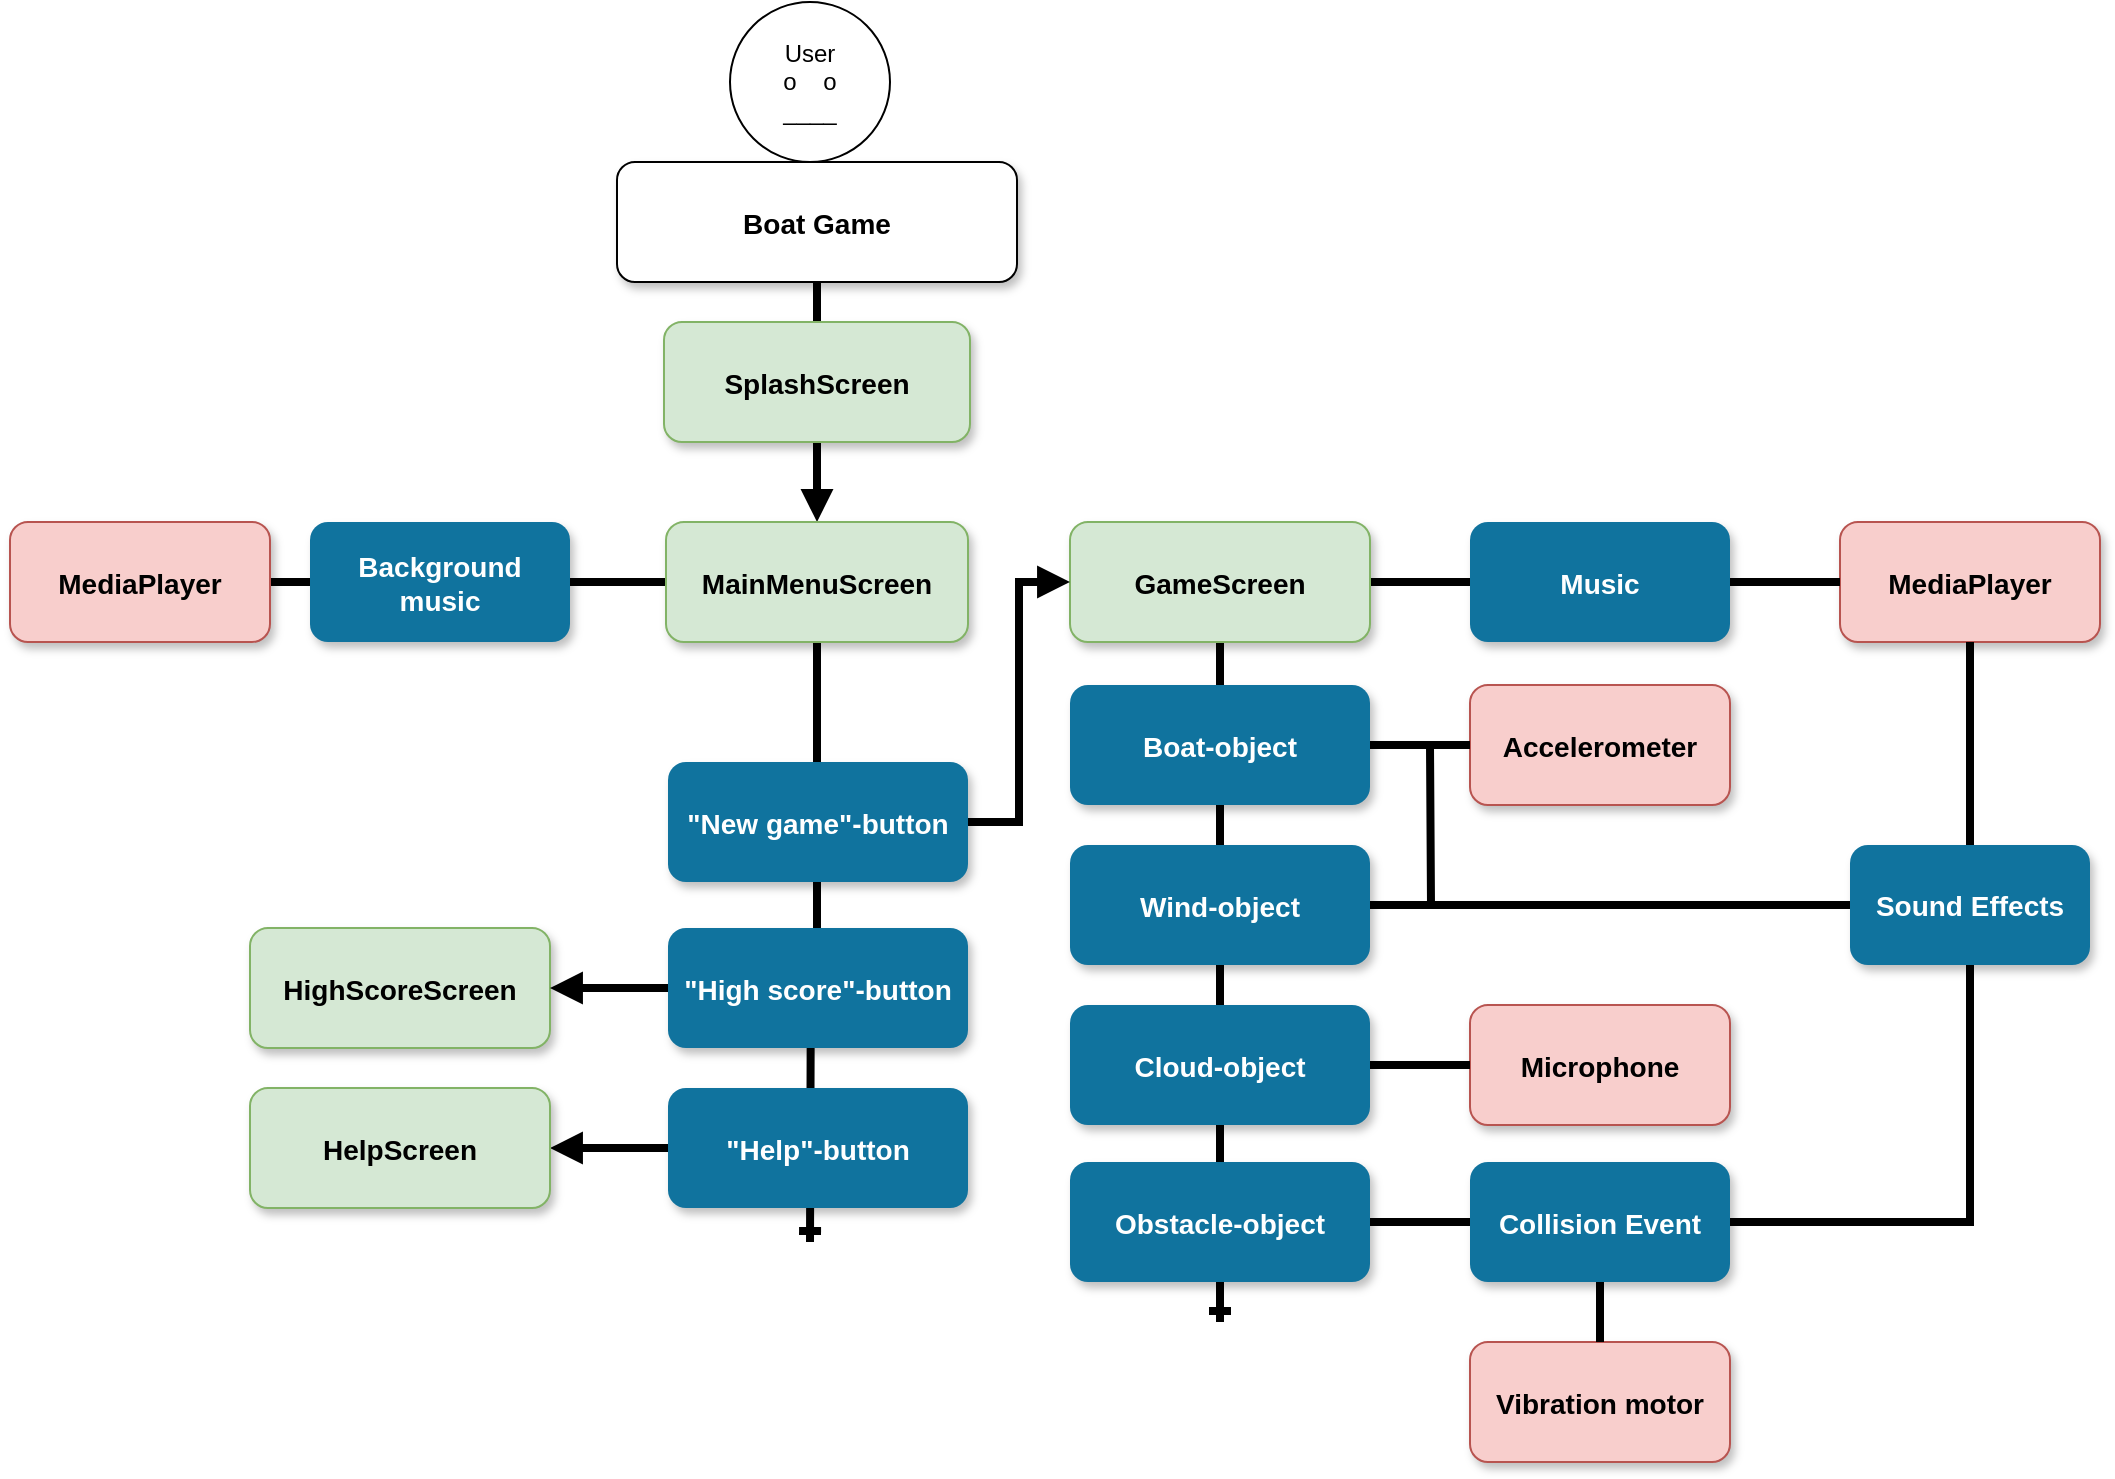 <mxfile version="14.7.6" type="github">
  <diagram name="Page-1" id="97916047-d0de-89f5-080d-49f4d83e522f">
    <mxGraphModel dx="1166" dy="782" grid="1" gridSize="10" guides="1" tooltips="1" connect="1" arrows="1" fold="1" page="1" pageScale="1.5" pageWidth="1169" pageHeight="827" background="#ffffff" math="0" shadow="0">
      <root>
        <mxCell id="0" />
        <mxCell id="1" parent="0" />
        <mxCell id="8lZQhX_pppA29eRnyldA-48" style="edgeStyle=orthogonalEdgeStyle;rounded=0;orthogonalLoop=1;jettySize=auto;html=1;startArrow=none;startFill=0;endArrow=block;endFill=1;strokeColor=#000000;strokeWidth=4;" parent="1" source="2" target="8" edge="1">
          <mxGeometry relative="1" as="geometry" />
        </mxCell>
        <mxCell id="2" value="Boat Game" style="rounded=1;shadow=1;fontStyle=1;fontSize=14;" parent="1" vertex="1">
          <mxGeometry x="683.5" y="290" width="200" height="60" as="geometry" />
        </mxCell>
        <mxCell id="FlzDdTIYDwTQuT3IRI-G-64" style="edgeStyle=orthogonalEdgeStyle;rounded=0;orthogonalLoop=1;jettySize=auto;html=1;endArrow=none;endFill=0;strokeWidth=4;" parent="1" source="8" target="FlzDdTIYDwTQuT3IRI-G-63" edge="1">
          <mxGeometry relative="1" as="geometry" />
        </mxCell>
        <mxCell id="jqsr4mylxPur5wkSGg6a-51" style="edgeStyle=orthogonalEdgeStyle;rounded=0;orthogonalLoop=1;jettySize=auto;html=1;endArrow=ERone;endFill=0;strokeWidth=4;" parent="1" source="8" edge="1">
          <mxGeometry relative="1" as="geometry">
            <mxPoint x="780" y="830" as="targetPoint" />
          </mxGeometry>
        </mxCell>
        <mxCell id="8" value="MainMenuScreen" style="rounded=1;shadow=1;fontStyle=1;fontSize=14;fillColor=#d5e8d4;strokeColor=#82b366;" parent="1" vertex="1">
          <mxGeometry x="708" y="470" width="151" height="60" as="geometry" />
        </mxCell>
        <mxCell id="jqsr4mylxPur5wkSGg6a-45" style="edgeStyle=orthogonalEdgeStyle;rounded=0;orthogonalLoop=1;jettySize=auto;html=1;entryX=1;entryY=0.5;entryDx=0;entryDy=0;endArrow=block;endFill=1;strokeWidth=4;" parent="1" source="11" target="jqsr4mylxPur5wkSGg6a-43" edge="1">
          <mxGeometry relative="1" as="geometry" />
        </mxCell>
        <mxCell id="FlzDdTIYDwTQuT3IRI-G-62" value="&lt;div&gt;User&lt;br&gt;&lt;/div&gt;&lt;div&gt;o&amp;nbsp; &amp;nbsp; o&lt;br&gt;&lt;/div&gt;&lt;div&gt;____&lt;br&gt;&lt;/div&gt;" style="ellipse;whiteSpace=wrap;html=1;aspect=fixed;" parent="1" vertex="1">
          <mxGeometry x="740" y="210" width="80" height="80" as="geometry" />
        </mxCell>
        <mxCell id="FlzDdTIYDwTQuT3IRI-G-67" value="" style="edgeStyle=orthogonalEdgeStyle;rounded=0;orthogonalLoop=1;jettySize=auto;html=1;endArrow=none;endFill=0;strokeWidth=4;" parent="1" source="FlzDdTIYDwTQuT3IRI-G-63" target="FlzDdTIYDwTQuT3IRI-G-66" edge="1">
          <mxGeometry relative="1" as="geometry" />
        </mxCell>
        <mxCell id="FlzDdTIYDwTQuT3IRI-G-63" value="Background &#xa;music" style="rounded=1;fillColor=#10739E;strokeColor=none;shadow=1;gradientColor=none;fontStyle=1;fontColor=#FFFFFF;fontSize=14;" parent="1" vertex="1">
          <mxGeometry x="530" y="470" width="130" height="60" as="geometry" />
        </mxCell>
        <mxCell id="FlzDdTIYDwTQuT3IRI-G-66" value="MediaPlayer" style="rounded=1;fillColor=#f8cecc;strokeColor=#b85450;shadow=1;fontStyle=1;fontSize=14;" parent="1" vertex="1">
          <mxGeometry x="380" y="470" width="130" height="60" as="geometry" />
        </mxCell>
        <mxCell id="jqsr4mylxPur5wkSGg6a-40" value="" style="edgeStyle=orthogonalEdgeStyle;rounded=0;orthogonalLoop=1;jettySize=auto;html=1;strokeWidth=4;endArrow=none;endFill=0;" parent="1" source="FlzDdTIYDwTQuT3IRI-G-68" target="jqsr4mylxPur5wkSGg6a-39" edge="1">
          <mxGeometry relative="1" as="geometry" />
        </mxCell>
        <mxCell id="jqsr4mylxPur5wkSGg6a-61" style="edgeStyle=orthogonalEdgeStyle;rounded=0;orthogonalLoop=1;jettySize=auto;html=1;endArrow=ERone;endFill=0;strokeWidth=4;" parent="1" source="FlzDdTIYDwTQuT3IRI-G-68" edge="1">
          <mxGeometry relative="1" as="geometry">
            <mxPoint x="985" y="870" as="targetPoint" />
          </mxGeometry>
        </mxCell>
        <mxCell id="FlzDdTIYDwTQuT3IRI-G-68" value="GameScreen" style="rounded=1;fillColor=#d5e8d4;strokeColor=#82b366;shadow=1;fontStyle=1;fontSize=14;" parent="1" vertex="1">
          <mxGeometry x="910" y="470" width="150" height="60" as="geometry" />
        </mxCell>
        <mxCell id="8lZQhX_pppA29eRnyldA-38" value="Accelerometer" style="rounded=1;fillColor=#f8cecc;strokeColor=#b85450;shadow=1;fontStyle=1;fontSize=14;" parent="1" vertex="1">
          <mxGeometry x="1110" y="551.5" width="130" height="60" as="geometry" />
        </mxCell>
        <mxCell id="8lZQhX_pppA29eRnyldA-46" style="edgeStyle=orthogonalEdgeStyle;rounded=0;orthogonalLoop=1;jettySize=auto;html=1;startArrow=none;startFill=0;endArrow=none;endFill=0;strokeColor=#000000;strokeWidth=4;" parent="1" source="8lZQhX_pppA29eRnyldA-43" target="8lZQhX_pppA29eRnyldA-38" edge="1">
          <mxGeometry relative="1" as="geometry" />
        </mxCell>
        <mxCell id="2mqTTCtxisO7fK9cdNAc-38" value="SplashScreen" style="rounded=1;shadow=1;fontStyle=1;fontSize=14;fillColor=#d5e8d4;strokeColor=#82b366;" parent="1" vertex="1">
          <mxGeometry x="707" y="370" width="153" height="60" as="geometry" />
        </mxCell>
        <mxCell id="2mqTTCtxisO7fK9cdNAc-44" value="Microphone" style="rounded=1;fillColor=#f8cecc;strokeColor=#b85450;shadow=1;fontStyle=1;fontSize=14;" parent="1" vertex="1">
          <mxGeometry x="1110" y="711.5" width="130" height="60" as="geometry" />
        </mxCell>
        <mxCell id="jqsr4mylxPur5wkSGg6a-38" value="MediaPlayer" style="rounded=1;fillColor=#f8cecc;strokeColor=#b85450;shadow=1;fontStyle=1;fontSize=14;" parent="1" vertex="1">
          <mxGeometry x="1295" y="470" width="130" height="60" as="geometry" />
        </mxCell>
        <mxCell id="jqsr4mylxPur5wkSGg6a-41" value="" style="edgeStyle=orthogonalEdgeStyle;rounded=0;orthogonalLoop=1;jettySize=auto;html=1;endArrow=none;endFill=0;strokeWidth=4;" parent="1" source="jqsr4mylxPur5wkSGg6a-39" target="jqsr4mylxPur5wkSGg6a-38" edge="1">
          <mxGeometry relative="1" as="geometry" />
        </mxCell>
        <mxCell id="jqsr4mylxPur5wkSGg6a-39" value="Music" style="rounded=1;fillColor=#10739E;strokeColor=none;shadow=1;gradientColor=none;fontStyle=1;fontColor=#FFFFFF;fontSize=14;" parent="1" vertex="1">
          <mxGeometry x="1110" y="470" width="130" height="60" as="geometry" />
        </mxCell>
        <mxCell id="jqsr4mylxPur5wkSGg6a-42" value="HighScoreScreen" style="rounded=1;shadow=1;fontStyle=1;fontSize=14;fillColor=#d5e8d4;strokeColor=#82b366;" parent="1" vertex="1">
          <mxGeometry x="500" y="673" width="150" height="60" as="geometry" />
        </mxCell>
        <mxCell id="jqsr4mylxPur5wkSGg6a-43" value="HelpScreen" style="rounded=1;shadow=1;fontStyle=1;fontSize=14;fillColor=#d5e8d4;strokeColor=#82b366;" parent="1" vertex="1">
          <mxGeometry x="500" y="753" width="150" height="60" as="geometry" />
        </mxCell>
        <mxCell id="jqsr4mylxPur5wkSGg6a-49" style="edgeStyle=orthogonalEdgeStyle;rounded=0;orthogonalLoop=1;jettySize=auto;html=1;entryX=1;entryY=0.5;entryDx=0;entryDy=0;endArrow=block;endFill=1;strokeWidth=4;" parent="1" source="12" target="jqsr4mylxPur5wkSGg6a-42" edge="1">
          <mxGeometry relative="1" as="geometry" />
        </mxCell>
        <mxCell id="12" value="&quot;High score&quot;-button" style="rounded=1;fillColor=#10739E;strokeColor=none;shadow=1;gradientColor=none;fontStyle=1;fontColor=#FFFFFF;fontSize=14;" parent="1" vertex="1">
          <mxGeometry x="709" y="673" width="150" height="60" as="geometry" />
        </mxCell>
        <mxCell id="jqsr4mylxPur5wkSGg6a-52" style="edgeStyle=orthogonalEdgeStyle;rounded=0;orthogonalLoop=1;jettySize=auto;html=1;entryX=0;entryY=0.5;entryDx=0;entryDy=0;endArrow=block;endFill=1;strokeWidth=4;" parent="1" source="9" target="FlzDdTIYDwTQuT3IRI-G-68" edge="1">
          <mxGeometry relative="1" as="geometry" />
        </mxCell>
        <mxCell id="9" value="&quot;New game&quot;-button" style="rounded=1;fillColor=#10739E;strokeColor=none;shadow=1;gradientColor=none;fontStyle=1;fontColor=#FFFFFF;fontSize=14;" parent="1" vertex="1">
          <mxGeometry x="709" y="590" width="150" height="60" as="geometry" />
        </mxCell>
        <mxCell id="11" value="&quot;Help&quot;-button" style="rounded=1;fillColor=#10739E;strokeColor=none;shadow=1;gradientColor=none;fontStyle=1;fontColor=#FFFFFF;fontSize=14;" parent="1" vertex="1">
          <mxGeometry x="709" y="753" width="150" height="60" as="geometry" />
        </mxCell>
        <mxCell id="8lZQhX_pppA29eRnyldA-43" value="Boat-object" style="rounded=1;fillColor=#10739E;strokeColor=none;shadow=1;gradientColor=none;fontStyle=1;fontColor=#FFFFFF;fontSize=14;" parent="1" vertex="1">
          <mxGeometry x="910" y="551.5" width="150" height="60" as="geometry" />
        </mxCell>
        <mxCell id="jqsr4mylxPur5wkSGg6a-60" style="edgeStyle=orthogonalEdgeStyle;rounded=0;orthogonalLoop=1;jettySize=auto;html=1;endArrow=none;endFill=0;strokeWidth=4;" parent="1" source="2mqTTCtxisO7fK9cdNAc-40" edge="1">
          <mxGeometry relative="1" as="geometry">
            <mxPoint x="1090" y="581.5" as="targetPoint" />
          </mxGeometry>
        </mxCell>
        <mxCell id="maAB7SlSilT02ov1gBR1-13" style="edgeStyle=orthogonalEdgeStyle;rounded=0;orthogonalLoop=1;jettySize=auto;html=1;entryX=0;entryY=0.5;entryDx=0;entryDy=0;strokeWidth=4;endArrow=none;endFill=0;" edge="1" parent="1" source="2mqTTCtxisO7fK9cdNAc-40" target="maAB7SlSilT02ov1gBR1-12">
          <mxGeometry relative="1" as="geometry" />
        </mxCell>
        <mxCell id="2mqTTCtxisO7fK9cdNAc-40" value="Wind-object" style="rounded=1;fillColor=#10739E;strokeColor=none;shadow=1;gradientColor=none;fontStyle=1;fontColor=#FFFFFF;fontSize=14;" parent="1" vertex="1">
          <mxGeometry x="910" y="631.5" width="150" height="60" as="geometry" />
        </mxCell>
        <mxCell id="maAB7SlSilT02ov1gBR1-16" style="edgeStyle=orthogonalEdgeStyle;rounded=0;orthogonalLoop=1;jettySize=auto;html=1;entryX=0;entryY=0.5;entryDx=0;entryDy=0;endArrow=none;endFill=0;strokeWidth=4;" edge="1" parent="1" source="2mqTTCtxisO7fK9cdNAc-39" target="ph8JAAxpyK0PHBUiDMfw-16">
          <mxGeometry relative="1" as="geometry" />
        </mxCell>
        <mxCell id="2mqTTCtxisO7fK9cdNAc-39" value="Obstacle-object" style="rounded=1;fillColor=#10739E;strokeColor=none;shadow=1;gradientColor=none;fontStyle=1;fontColor=#FFFFFF;fontSize=14;" parent="1" vertex="1">
          <mxGeometry x="910" y="790" width="150" height="60" as="geometry" />
        </mxCell>
        <mxCell id="jqsr4mylxPur5wkSGg6a-62" style="edgeStyle=orthogonalEdgeStyle;rounded=0;orthogonalLoop=1;jettySize=auto;html=1;endArrow=none;endFill=0;strokeWidth=4;" parent="1" source="jqsr4mylxPur5wkSGg6a-56" target="2mqTTCtxisO7fK9cdNAc-44" edge="1">
          <mxGeometry relative="1" as="geometry" />
        </mxCell>
        <mxCell id="jqsr4mylxPur5wkSGg6a-56" value="Cloud-object" style="rounded=1;fillColor=#10739E;strokeColor=none;shadow=1;gradientColor=none;fontStyle=1;fontColor=#FFFFFF;fontSize=14;" parent="1" vertex="1">
          <mxGeometry x="910" y="711.5" width="150" height="60" as="geometry" />
        </mxCell>
        <mxCell id="ph8JAAxpyK0PHBUiDMfw-15" value="Vibration motor" style="rounded=1;fillColor=#f8cecc;strokeColor=#b85450;shadow=1;fontStyle=1;fontSize=14;" parent="1" vertex="1">
          <mxGeometry x="1110" y="880" width="130" height="60" as="geometry" />
        </mxCell>
        <mxCell id="maAB7SlSilT02ov1gBR1-14" style="edgeStyle=orthogonalEdgeStyle;rounded=0;orthogonalLoop=1;jettySize=auto;html=1;entryX=0.5;entryY=1;entryDx=0;entryDy=0;endArrow=none;endFill=0;strokeWidth=4;" edge="1" parent="1" source="ph8JAAxpyK0PHBUiDMfw-16" target="maAB7SlSilT02ov1gBR1-12">
          <mxGeometry relative="1" as="geometry">
            <Array as="points">
              <mxPoint x="1360" y="820" />
            </Array>
          </mxGeometry>
        </mxCell>
        <mxCell id="maAB7SlSilT02ov1gBR1-17" style="edgeStyle=orthogonalEdgeStyle;rounded=0;orthogonalLoop=1;jettySize=auto;html=1;entryX=0.5;entryY=0;entryDx=0;entryDy=0;endArrow=none;endFill=0;strokeWidth=4;" edge="1" parent="1" source="ph8JAAxpyK0PHBUiDMfw-16" target="ph8JAAxpyK0PHBUiDMfw-15">
          <mxGeometry relative="1" as="geometry" />
        </mxCell>
        <mxCell id="ph8JAAxpyK0PHBUiDMfw-16" value="Collision Event" style="rounded=1;fillColor=#10739E;strokeColor=none;shadow=1;gradientColor=none;fontStyle=1;fontColor=#FFFFFF;fontSize=14;" parent="1" vertex="1">
          <mxGeometry x="1110" y="790" width="130" height="60" as="geometry" />
        </mxCell>
        <mxCell id="maAB7SlSilT02ov1gBR1-15" style="edgeStyle=orthogonalEdgeStyle;rounded=0;orthogonalLoop=1;jettySize=auto;html=1;entryX=0.5;entryY=1;entryDx=0;entryDy=0;endArrow=none;endFill=0;strokeWidth=4;" edge="1" parent="1" source="maAB7SlSilT02ov1gBR1-12" target="jqsr4mylxPur5wkSGg6a-38">
          <mxGeometry relative="1" as="geometry" />
        </mxCell>
        <mxCell id="maAB7SlSilT02ov1gBR1-12" value="Sound Effects" style="whiteSpace=wrap;html=1;rounded=1;shadow=1;fontSize=14;fontColor=#FFFFFF;fontStyle=1;strokeColor=none;fillColor=#10739E;" vertex="1" parent="1">
          <mxGeometry x="1300" y="631.5" width="120" height="60" as="geometry" />
        </mxCell>
      </root>
    </mxGraphModel>
  </diagram>
</mxfile>
